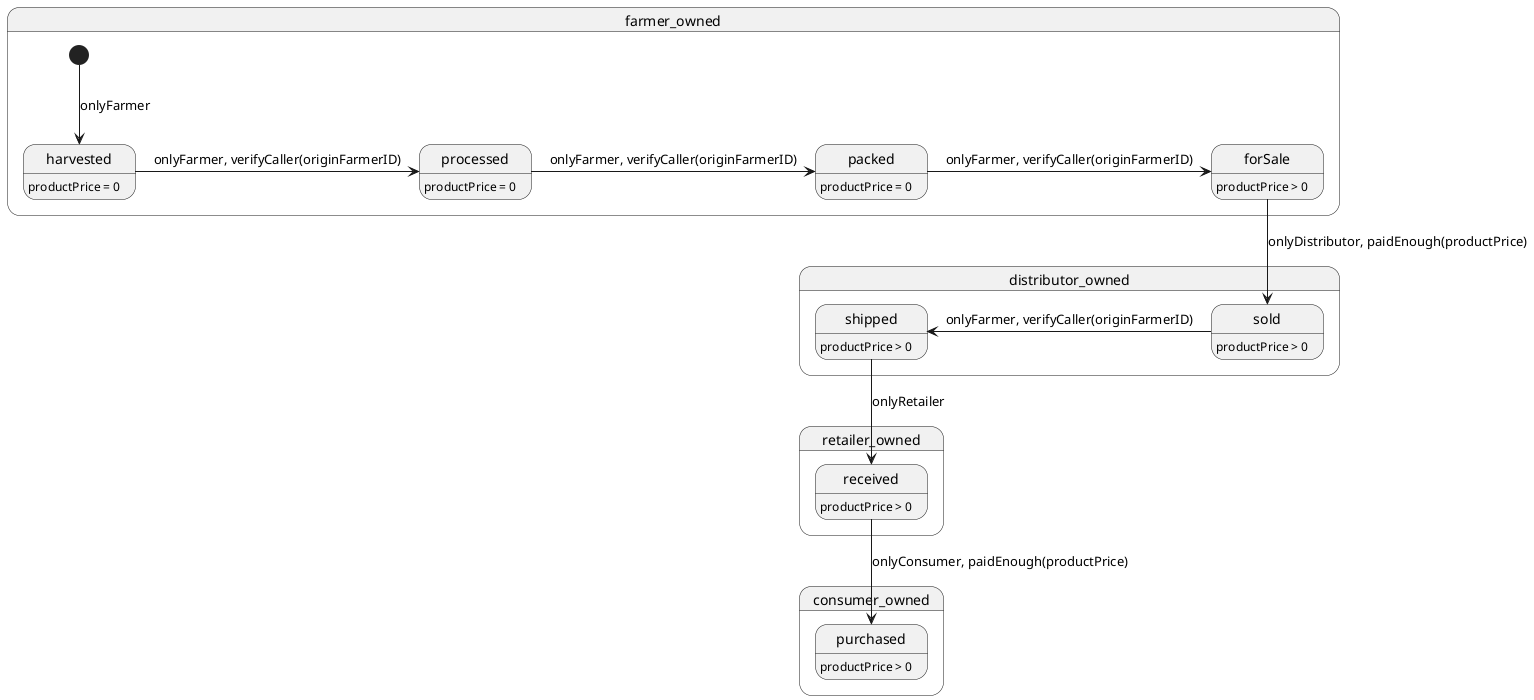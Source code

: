 @startuml state

state farmer_owned {

    [*]-down->harvested : onlyFarmer

    harvested-right->processed: onlyFarmer, verifyCaller(originFarmerID)

    processed-right->packed: onlyFarmer, verifyCaller(originFarmerID)

    packed-right->forSale: onlyFarmer, verifyCaller(originFarmerID)
}

state distributor_owned {
    forSale-down->sold: onlyDistributor, paidEnough(productPrice)


    sold-left->shipped: onlyFarmer, verifyCaller(originFarmerID)
}

state retailer_owned {
    shipped-down->received: onlyRetailer
}

state consumer_owned {
    received-down->purchased: onlyConsumer, paidEnough(productPrice)
}

harvested: productPrice = 0

processed: productPrice = 0

packed: productPrice = 0

forSale: productPrice > 0

sold: productPrice > 0

shipped: productPrice > 0

received: productPrice > 0

purchased: productPrice > 0

@enduml
